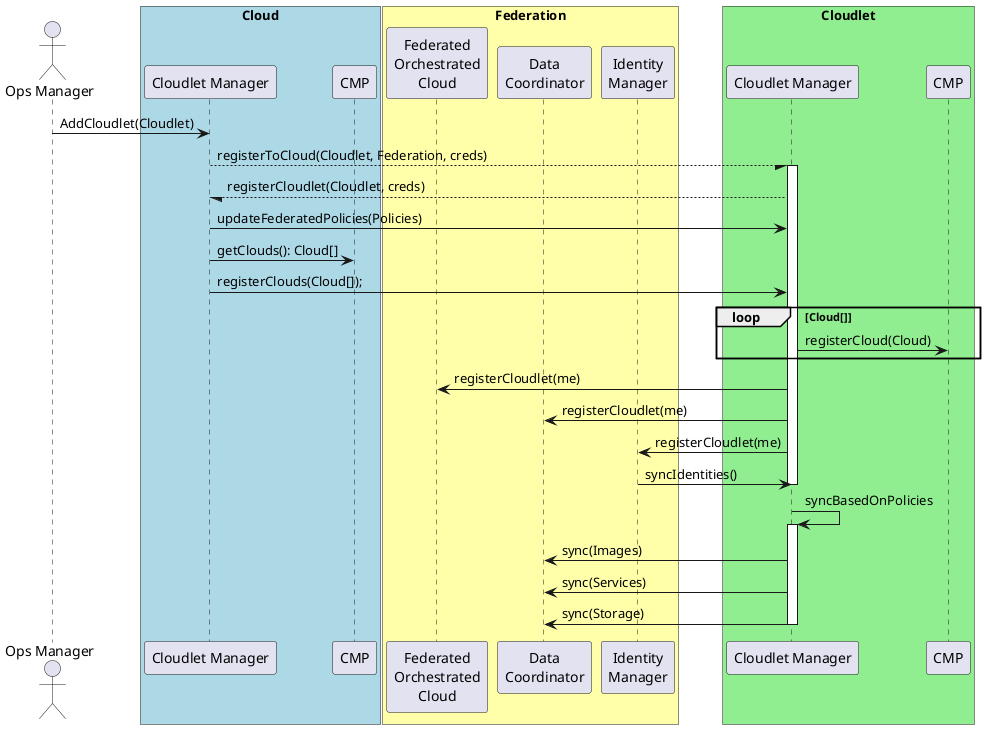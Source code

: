 @startuml
Actor "Ops Manager" As Ops

box "Cloud" #lightBlue
participant "Cloudlet Manager" as CMM
participant "CMP" as CMPM
Ops -> CMM : AddCloudlet(Cloudlet)
end box
box "Federation" #ffffaa
participant "Federated\nOrchestrated\nCloud" as FOC
participant "Data\nCoordinator" as DC
participant "Identity\nManager" as IM
end box
box "Cloudlet" #lightgreen
participant "Cloudlet Manager" as CMS
participant "CMP" as CMPS
end box

CMM --/ CMS: registerToCloud(Cloudlet, Federation, creds)
activate CMS
CMS --/ CMM: registerCloudlet(Cloudlet, creds)
CMM -> CMS: updateFederatedPolicies(Policies)
CMM -> CMPM: getClouds(): Cloud[]
CMM -> CMS: registerClouds(Cloud[]);
loop Cloud[]
CMS -> CMPS: registerCloud(Cloud)
end
CMS -> FOC: registerCloudlet(me)
CMS -> DC: registerCloudlet(me)
CMS -> IM: registerCloudlet(me)
IM -> CMS: syncIdentities()
deactivate CMS
CMS -> CMS: syncBasedOnPolicies
activate CMS
CMS -> DC: sync(Images)
CMS -> DC: sync(Services)
CMS -> DC: sync(Storage)
deactivate CMS
@enduml
